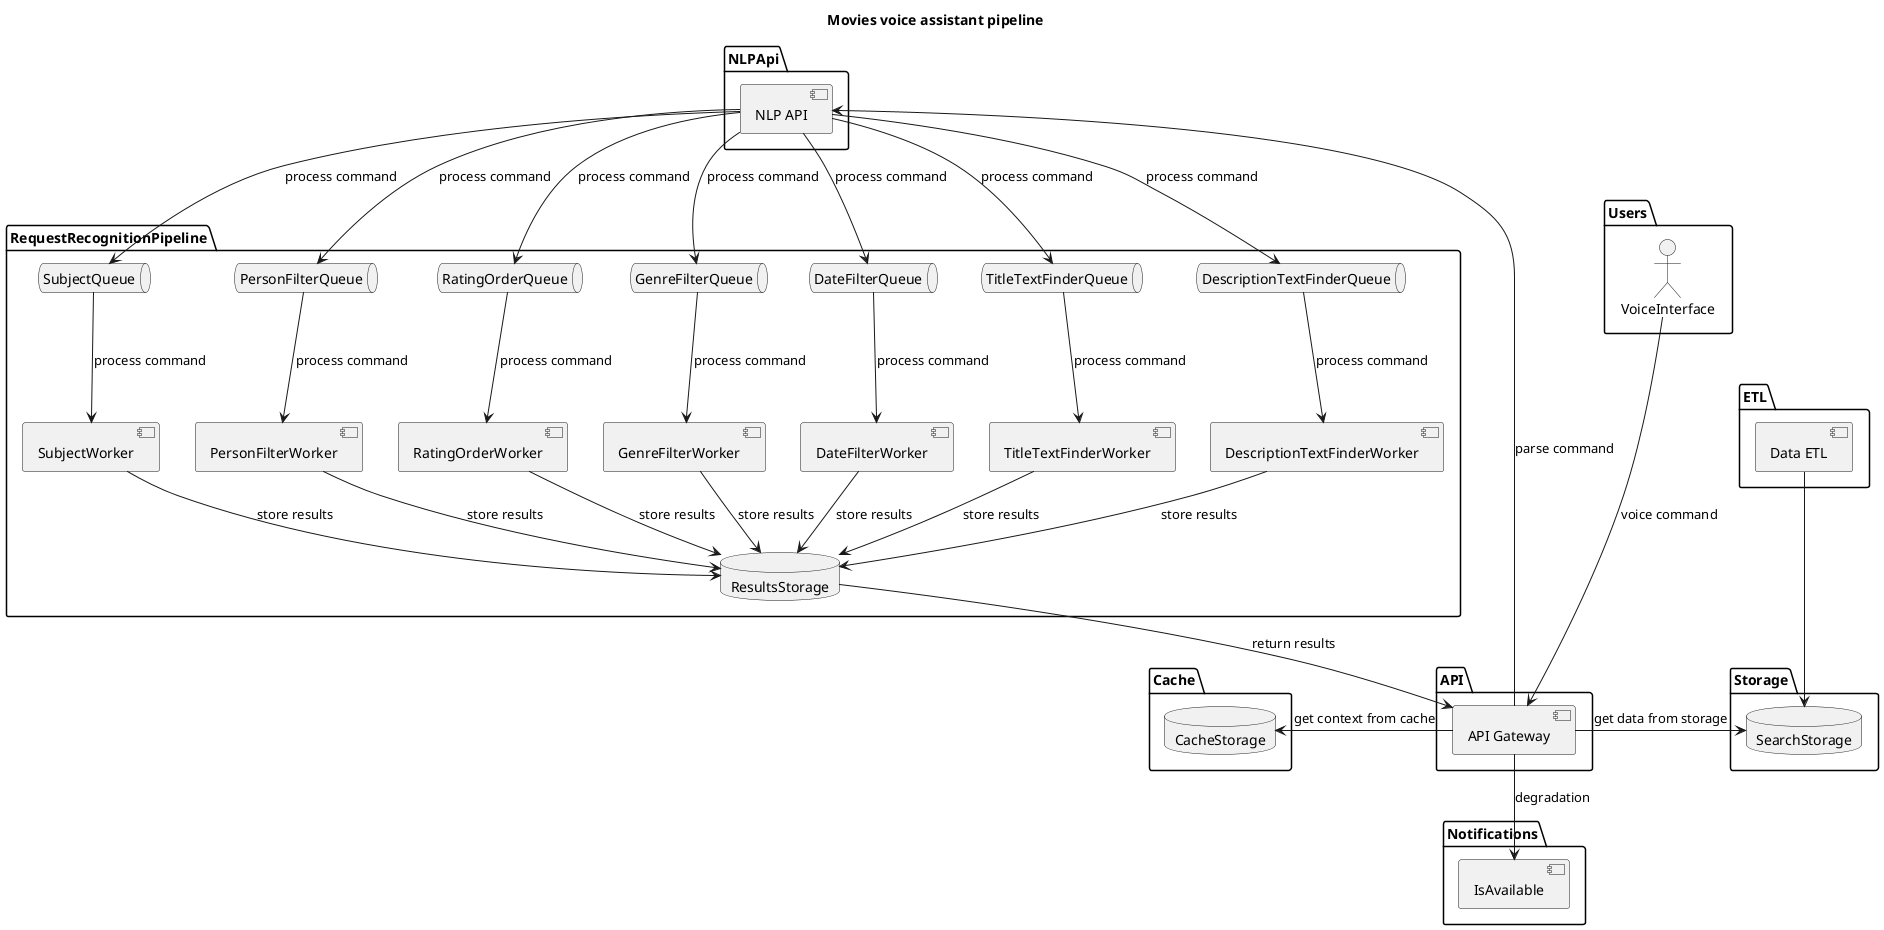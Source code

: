 @startuml

title
<b>Movies voice assistant pipeline</b>
end title

package Users {
    actor VoiceInterface

}

package ETL {
    [Data ETL]
}

package API {
    [API Gateway]
}

package Storage {
   database SearchStorage
}

package Cache {
    database CacheStorage
}

package  Notifications {
    [IsAvailable]
}

package NLPApi {
    [NLP API]
}

package RequestRecognitionPipeline {
    queue SubjectQueue
    queue PersonFilterQueue
    queue RatingOrderQueue
    queue GenreFilterQueue
    queue DateFilterQueue
    queue TitleTextFinderQueue
    queue DescriptionTextFinderQueue
    database ResultsStorage
    [SubjectWorker]
    [PersonFilterWorker]
    [RatingOrderWorker]
    [GenreFilterWorker]
    [DateFilterWorker]
    [TitleTextFinderWorker]
    [DescriptionTextFinderWorker]
}

VoiceInterface --down--> [API Gateway] : voice command
[API Gateway] --> [NLP API] : parse command
[NLP API] --> SubjectQueue : process command
[NLP API] --> PersonFilterQueue : process command
[NLP API] --> RatingOrderQueue : process command
[NLP API] --> GenreFilterQueue : process command
[NLP API] --> DateFilterQueue : process command
[NLP API] --> TitleTextFinderQueue : process command
[NLP API] --> DescriptionTextFinderQueue : process command
SubjectQueue --> [SubjectWorker] : process command
PersonFilterQueue --> [PersonFilterWorker] : process command
RatingOrderQueue --> [RatingOrderWorker] : process command
GenreFilterQueue --> [GenreFilterWorker] : process command
DateFilterQueue --> [DateFilterWorker] : process command
TitleTextFinderQueue --> [TitleTextFinderWorker] : process command
DescriptionTextFinderQueue --> [DescriptionTextFinderWorker] : process command
[SubjectWorker] --> ResultsStorage : store results
[PersonFilterWorker] --> ResultsStorage : store results
[RatingOrderWorker] --> ResultsStorage : store results
[GenreFilterWorker] --> ResultsStorage : store results
[DateFilterWorker] --> ResultsStorage : store results
[TitleTextFinderWorker] --> ResultsStorage : store results
[DescriptionTextFinderWorker] --> ResultsStorage : store results
ResultsStorage --> [API Gateway] : return results

[API Gateway] -left-> CacheStorage : get context from cache

[API Gateway] -right-> SearchStorage : get data from storage

[Data ETL]  --down-> SearchStorage

[API Gateway] --> [IsAvailable] : degradation

@enduml